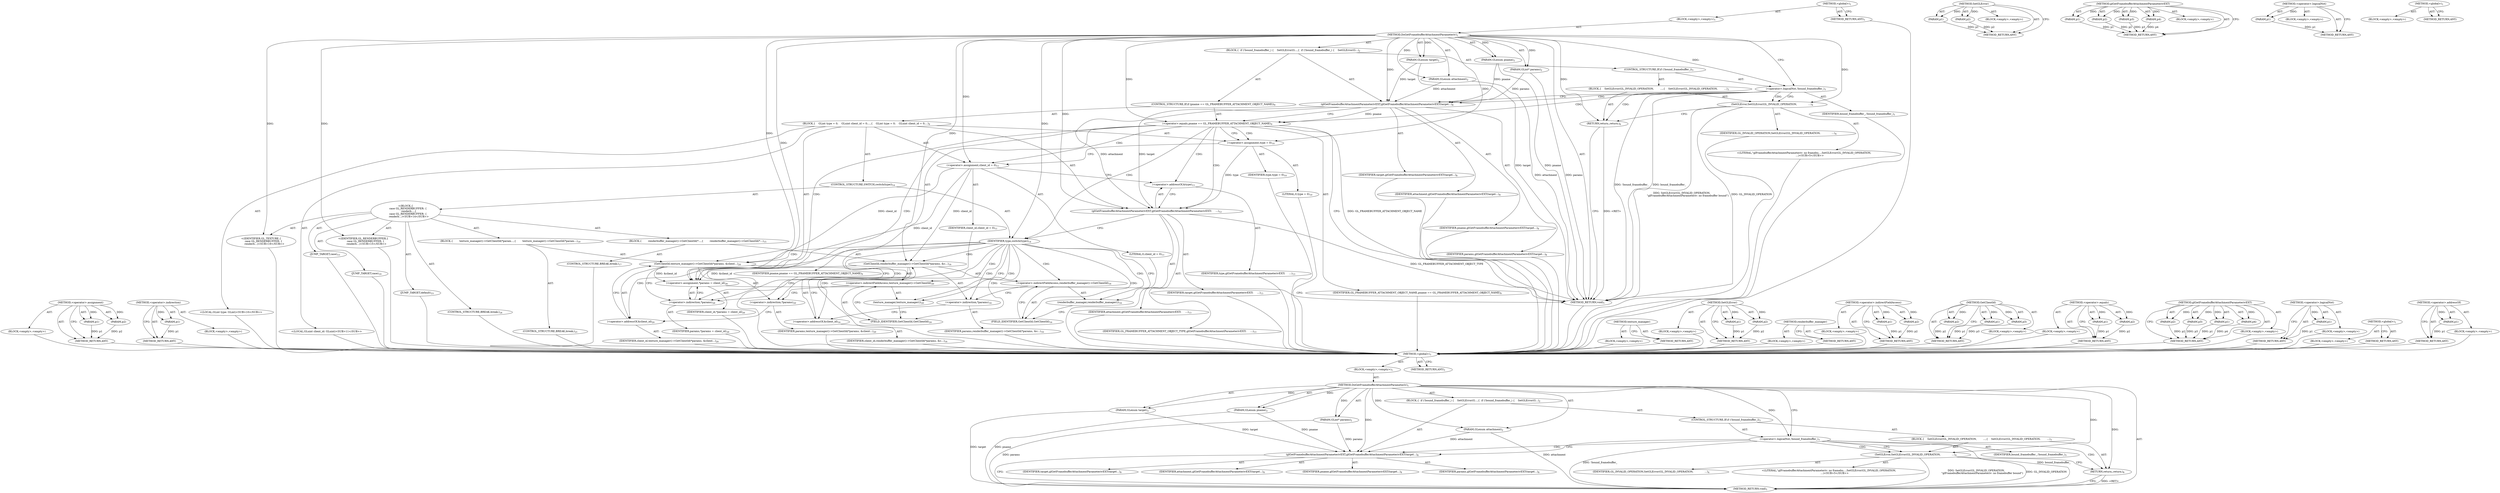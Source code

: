 digraph "&lt;operator&gt;.addressOf" {
vulnerable_6 [label=<(METHOD,&lt;global&gt;)<SUB>1</SUB>>];
vulnerable_7 [label=<(BLOCK,&lt;empty&gt;,&lt;empty&gt;)<SUB>1</SUB>>];
vulnerable_8 [label=<(METHOD,DoGetFramebufferAttachmentParameteriv)<SUB>1</SUB>>];
vulnerable_9 [label=<(PARAM,GLenum target)<SUB>2</SUB>>];
vulnerable_10 [label=<(PARAM,GLenum attachment)<SUB>2</SUB>>];
vulnerable_11 [label=<(PARAM,GLenum pname)<SUB>2</SUB>>];
vulnerable_12 [label=<(PARAM,GLint* params)<SUB>2</SUB>>];
vulnerable_13 [label=<(BLOCK,{
  if (!bound_framebuffer_) {
    SetGLError(G...,{
  if (!bound_framebuffer_) {
    SetGLError(G...)<SUB>2</SUB>>];
vulnerable_14 [label=<(CONTROL_STRUCTURE,IF,if (!bound_framebuffer_))<SUB>3</SUB>>];
vulnerable_15 [label=<(&lt;operator&gt;.logicalNot,!bound_framebuffer_)<SUB>3</SUB>>];
vulnerable_16 [label=<(IDENTIFIER,bound_framebuffer_,!bound_framebuffer_)<SUB>3</SUB>>];
vulnerable_17 [label=<(BLOCK,{
    SetGLError(GL_INVALID_OPERATION,
        ...,{
    SetGLError(GL_INVALID_OPERATION,
        ...)<SUB>3</SUB>>];
vulnerable_18 [label=<(SetGLError,SetGLError(GL_INVALID_OPERATION,
              ...)<SUB>4</SUB>>];
vulnerable_19 [label=<(IDENTIFIER,GL_INVALID_OPERATION,SetGLError(GL_INVALID_OPERATION,
              ...)<SUB>4</SUB>>];
vulnerable_20 [label="<(LITERAL,&quot;glFramebufferAttachmentParameteriv: no framebu...,SetGLError(GL_INVALID_OPERATION,
              ...)<SUB>5</SUB>>"];
vulnerable_21 [label=<(RETURN,return;,return;)<SUB>6</SUB>>];
vulnerable_22 [label=<(glGetFramebufferAttachmentParameterivEXT,glGetFramebufferAttachmentParameterivEXT(target...)<SUB>8</SUB>>];
vulnerable_23 [label=<(IDENTIFIER,target,glGetFramebufferAttachmentParameterivEXT(target...)<SUB>8</SUB>>];
vulnerable_24 [label=<(IDENTIFIER,attachment,glGetFramebufferAttachmentParameterivEXT(target...)<SUB>8</SUB>>];
vulnerable_25 [label=<(IDENTIFIER,pname,glGetFramebufferAttachmentParameterivEXT(target...)<SUB>8</SUB>>];
vulnerable_26 [label=<(IDENTIFIER,params,glGetFramebufferAttachmentParameterivEXT(target...)<SUB>8</SUB>>];
vulnerable_27 [label=<(METHOD_RETURN,void)<SUB>1</SUB>>];
vulnerable_29 [label=<(METHOD_RETURN,ANY)<SUB>1</SUB>>];
vulnerable_52 [label=<(METHOD,SetGLError)>];
vulnerable_53 [label=<(PARAM,p1)>];
vulnerable_54 [label=<(PARAM,p2)>];
vulnerable_55 [label=<(BLOCK,&lt;empty&gt;,&lt;empty&gt;)>];
vulnerable_56 [label=<(METHOD_RETURN,ANY)>];
vulnerable_57 [label=<(METHOD,glGetFramebufferAttachmentParameterivEXT)>];
vulnerable_58 [label=<(PARAM,p1)>];
vulnerable_59 [label=<(PARAM,p2)>];
vulnerable_60 [label=<(PARAM,p3)>];
vulnerable_61 [label=<(PARAM,p4)>];
vulnerable_62 [label=<(BLOCK,&lt;empty&gt;,&lt;empty&gt;)>];
vulnerable_63 [label=<(METHOD_RETURN,ANY)>];
vulnerable_48 [label=<(METHOD,&lt;operator&gt;.logicalNot)>];
vulnerable_49 [label=<(PARAM,p1)>];
vulnerable_50 [label=<(BLOCK,&lt;empty&gt;,&lt;empty&gt;)>];
vulnerable_51 [label=<(METHOD_RETURN,ANY)>];
vulnerable_42 [label=<(METHOD,&lt;global&gt;)<SUB>1</SUB>>];
vulnerable_43 [label=<(BLOCK,&lt;empty&gt;,&lt;empty&gt;)>];
vulnerable_44 [label=<(METHOD_RETURN,ANY)>];
fixed_127 [label=<(METHOD,&lt;operator&gt;.assignment)>];
fixed_128 [label=<(PARAM,p1)>];
fixed_129 [label=<(PARAM,p2)>];
fixed_130 [label=<(BLOCK,&lt;empty&gt;,&lt;empty&gt;)>];
fixed_131 [label=<(METHOD_RETURN,ANY)>];
fixed_150 [label=<(METHOD,&lt;operator&gt;.indirection)>];
fixed_151 [label=<(PARAM,p1)>];
fixed_152 [label=<(BLOCK,&lt;empty&gt;,&lt;empty&gt;)>];
fixed_153 [label=<(METHOD_RETURN,ANY)>];
fixed_6 [label=<(METHOD,&lt;global&gt;)<SUB>1</SUB>>];
fixed_7 [label=<(BLOCK,&lt;empty&gt;,&lt;empty&gt;)<SUB>1</SUB>>];
fixed_8 [label=<(METHOD,DoGetFramebufferAttachmentParameteriv)<SUB>1</SUB>>];
fixed_9 [label=<(PARAM,GLenum target)<SUB>2</SUB>>];
fixed_10 [label=<(PARAM,GLenum attachment)<SUB>2</SUB>>];
fixed_11 [label=<(PARAM,GLenum pname)<SUB>2</SUB>>];
fixed_12 [label=<(PARAM,GLint* params)<SUB>2</SUB>>];
fixed_13 [label=<(BLOCK,{
  if (!bound_framebuffer_) {
    SetGLError(G...,{
  if (!bound_framebuffer_) {
    SetGLError(G...)<SUB>2</SUB>>];
fixed_14 [label=<(CONTROL_STRUCTURE,IF,if (!bound_framebuffer_))<SUB>3</SUB>>];
fixed_15 [label=<(&lt;operator&gt;.logicalNot,!bound_framebuffer_)<SUB>3</SUB>>];
fixed_16 [label=<(IDENTIFIER,bound_framebuffer_,!bound_framebuffer_)<SUB>3</SUB>>];
fixed_17 [label=<(BLOCK,{
    SetGLError(GL_INVALID_OPERATION,
        ...,{
    SetGLError(GL_INVALID_OPERATION,
        ...)<SUB>3</SUB>>];
fixed_18 [label=<(SetGLError,SetGLError(GL_INVALID_OPERATION,
              ...)<SUB>4</SUB>>];
fixed_19 [label=<(IDENTIFIER,GL_INVALID_OPERATION,SetGLError(GL_INVALID_OPERATION,
              ...)<SUB>4</SUB>>];
fixed_20 [label="<(LITERAL,&quot;glFramebufferAttachmentParameteriv: no framebu...,SetGLError(GL_INVALID_OPERATION,
              ...)<SUB>5</SUB>>"];
fixed_21 [label=<(RETURN,return;,return;)<SUB>6</SUB>>];
fixed_22 [label=<(glGetFramebufferAttachmentParameterivEXT,glGetFramebufferAttachmentParameterivEXT(target...)<SUB>8</SUB>>];
fixed_23 [label=<(IDENTIFIER,target,glGetFramebufferAttachmentParameterivEXT(target...)<SUB>8</SUB>>];
fixed_24 [label=<(IDENTIFIER,attachment,glGetFramebufferAttachmentParameterivEXT(target...)<SUB>8</SUB>>];
fixed_25 [label=<(IDENTIFIER,pname,glGetFramebufferAttachmentParameterivEXT(target...)<SUB>8</SUB>>];
fixed_26 [label=<(IDENTIFIER,params,glGetFramebufferAttachmentParameterivEXT(target...)<SUB>8</SUB>>];
fixed_27 [label=<(CONTROL_STRUCTURE,IF,if (pname == GL_FRAMEBUFFER_ATTACHMENT_OBJECT_NAME))<SUB>9</SUB>>];
fixed_28 [label=<(&lt;operator&gt;.equals,pname == GL_FRAMEBUFFER_ATTACHMENT_OBJECT_NAME)<SUB>9</SUB>>];
fixed_29 [label=<(IDENTIFIER,pname,pname == GL_FRAMEBUFFER_ATTACHMENT_OBJECT_NAME)<SUB>9</SUB>>];
fixed_30 [label=<(IDENTIFIER,GL_FRAMEBUFFER_ATTACHMENT_OBJECT_NAME,pname == GL_FRAMEBUFFER_ATTACHMENT_OBJECT_NAME)<SUB>9</SUB>>];
fixed_31 [label=<(BLOCK,{
    GLint type = 0;
    GLuint client_id = 0;...,{
    GLint type = 0;
    GLuint client_id = 0;...)<SUB>9</SUB>>];
fixed_32 [label="<(LOCAL,GLint type: GLint)<SUB>10</SUB>>"];
fixed_33 [label=<(&lt;operator&gt;.assignment,type = 0)<SUB>10</SUB>>];
fixed_34 [label=<(IDENTIFIER,type,type = 0)<SUB>10</SUB>>];
fixed_35 [label=<(LITERAL,0,type = 0)<SUB>10</SUB>>];
fixed_36 [label="<(LOCAL,GLuint client_id: GLuint)<SUB>11</SUB>>"];
fixed_37 [label=<(&lt;operator&gt;.assignment,client_id = 0)<SUB>11</SUB>>];
fixed_38 [label=<(IDENTIFIER,client_id,client_id = 0)<SUB>11</SUB>>];
fixed_39 [label=<(LITERAL,0,client_id = 0)<SUB>11</SUB>>];
fixed_40 [label=<(glGetFramebufferAttachmentParameterivEXT,glGetFramebufferAttachmentParameterivEXT(
     ...)<SUB>12</SUB>>];
fixed_41 [label=<(IDENTIFIER,target,glGetFramebufferAttachmentParameterivEXT(
     ...)<SUB>13</SUB>>];
fixed_42 [label=<(IDENTIFIER,attachment,glGetFramebufferAttachmentParameterivEXT(
     ...)<SUB>13</SUB>>];
fixed_43 [label=<(IDENTIFIER,GL_FRAMEBUFFER_ATTACHMENT_OBJECT_TYPE,glGetFramebufferAttachmentParameterivEXT(
     ...)<SUB>13</SUB>>];
fixed_44 [label=<(&lt;operator&gt;.addressOf,&amp;type)<SUB>13</SUB>>];
fixed_45 [label=<(IDENTIFIER,type,glGetFramebufferAttachmentParameterivEXT(
     ...)<SUB>13</SUB>>];
fixed_46 [label=<(CONTROL_STRUCTURE,SWITCH,switch(type))<SUB>14</SUB>>];
fixed_47 [label=<(IDENTIFIER,type,switch(type))<SUB>14</SUB>>];
fixed_48 [label="<(BLOCK,{
      case GL_RENDERBUFFER: {
        renderb...,{
      case GL_RENDERBUFFER: {
        renderb...)<SUB>14</SUB>>"];
fixed_49 [label=<(JUMP_TARGET,case)<SUB>15</SUB>>];
fixed_50 [label="<(IDENTIFIER,GL_RENDERBUFFER,{
      case GL_RENDERBUFFER: {
        renderb...)<SUB>15</SUB>>"];
fixed_51 [label=<(BLOCK,{
        renderbuffer_manager()-&gt;GetClientId(*...,{
        renderbuffer_manager()-&gt;GetClientId(*...)<SUB>15</SUB>>];
fixed_52 [label=<(GetClientId,renderbuffer_manager()-&gt;GetClientId(*params, &amp;c...)<SUB>16</SUB>>];
fixed_53 [label=<(&lt;operator&gt;.indirectFieldAccess,renderbuffer_manager()-&gt;GetClientId)<SUB>16</SUB>>];
fixed_54 [label=<(renderbuffer_manager,renderbuffer_manager())<SUB>16</SUB>>];
fixed_55 [label=<(FIELD_IDENTIFIER,GetClientId,GetClientId)<SUB>16</SUB>>];
fixed_56 [label=<(&lt;operator&gt;.indirection,*params)<SUB>16</SUB>>];
fixed_57 [label=<(IDENTIFIER,params,renderbuffer_manager()-&gt;GetClientId(*params, &amp;c...)<SUB>16</SUB>>];
fixed_58 [label=<(&lt;operator&gt;.addressOf,&amp;client_id)<SUB>16</SUB>>];
fixed_59 [label=<(IDENTIFIER,client_id,renderbuffer_manager()-&gt;GetClientId(*params, &amp;c...)<SUB>16</SUB>>];
fixed_60 [label=<(CONTROL_STRUCTURE,BREAK,break;)<SUB>17</SUB>>];
fixed_61 [label=<(JUMP_TARGET,case)<SUB>19</SUB>>];
fixed_62 [label="<(IDENTIFIER,GL_TEXTURE,{
      case GL_RENDERBUFFER: {
        renderb...)<SUB>19</SUB>>"];
fixed_63 [label=<(BLOCK,{
        texture_manager()-&gt;GetClientId(*param...,{
        texture_manager()-&gt;GetClientId(*param...)<SUB>19</SUB>>];
fixed_64 [label=<(GetClientId,texture_manager()-&gt;GetClientId(*params, &amp;client...)<SUB>20</SUB>>];
fixed_65 [label=<(&lt;operator&gt;.indirectFieldAccess,texture_manager()-&gt;GetClientId)<SUB>20</SUB>>];
fixed_66 [label=<(texture_manager,texture_manager())<SUB>20</SUB>>];
fixed_67 [label=<(FIELD_IDENTIFIER,GetClientId,GetClientId)<SUB>20</SUB>>];
fixed_68 [label=<(&lt;operator&gt;.indirection,*params)<SUB>20</SUB>>];
fixed_69 [label=<(IDENTIFIER,params,texture_manager()-&gt;GetClientId(*params, &amp;client...)<SUB>20</SUB>>];
fixed_70 [label=<(&lt;operator&gt;.addressOf,&amp;client_id)<SUB>20</SUB>>];
fixed_71 [label=<(IDENTIFIER,client_id,texture_manager()-&gt;GetClientId(*params, &amp;client...)<SUB>20</SUB>>];
fixed_72 [label=<(CONTROL_STRUCTURE,BREAK,break;)<SUB>21</SUB>>];
fixed_73 [label=<(JUMP_TARGET,default)<SUB>23</SUB>>];
fixed_74 [label=<(CONTROL_STRUCTURE,BREAK,break;)<SUB>24</SUB>>];
fixed_75 [label=<(&lt;operator&gt;.assignment,*params = client_id)<SUB>26</SUB>>];
fixed_76 [label=<(&lt;operator&gt;.indirection,*params)<SUB>26</SUB>>];
fixed_77 [label=<(IDENTIFIER,params,*params = client_id)<SUB>26</SUB>>];
fixed_78 [label=<(IDENTIFIER,client_id,*params = client_id)<SUB>26</SUB>>];
fixed_79 [label=<(METHOD_RETURN,void)<SUB>1</SUB>>];
fixed_81 [label=<(METHOD_RETURN,ANY)<SUB>1</SUB>>];
fixed_154 [label=<(METHOD,texture_manager)>];
fixed_155 [label=<(BLOCK,&lt;empty&gt;,&lt;empty&gt;)>];
fixed_156 [label=<(METHOD_RETURN,ANY)>];
fixed_110 [label=<(METHOD,SetGLError)>];
fixed_111 [label=<(PARAM,p1)>];
fixed_112 [label=<(PARAM,p2)>];
fixed_113 [label=<(BLOCK,&lt;empty&gt;,&lt;empty&gt;)>];
fixed_114 [label=<(METHOD_RETURN,ANY)>];
fixed_147 [label=<(METHOD,renderbuffer_manager)>];
fixed_148 [label=<(BLOCK,&lt;empty&gt;,&lt;empty&gt;)>];
fixed_149 [label=<(METHOD_RETURN,ANY)>];
fixed_142 [label=<(METHOD,&lt;operator&gt;.indirectFieldAccess)>];
fixed_143 [label=<(PARAM,p1)>];
fixed_144 [label=<(PARAM,p2)>];
fixed_145 [label=<(BLOCK,&lt;empty&gt;,&lt;empty&gt;)>];
fixed_146 [label=<(METHOD_RETURN,ANY)>];
fixed_136 [label=<(METHOD,GetClientId)>];
fixed_137 [label=<(PARAM,p1)>];
fixed_138 [label=<(PARAM,p2)>];
fixed_139 [label=<(PARAM,p3)>];
fixed_140 [label=<(BLOCK,&lt;empty&gt;,&lt;empty&gt;)>];
fixed_141 [label=<(METHOD_RETURN,ANY)>];
fixed_122 [label=<(METHOD,&lt;operator&gt;.equals)>];
fixed_123 [label=<(PARAM,p1)>];
fixed_124 [label=<(PARAM,p2)>];
fixed_125 [label=<(BLOCK,&lt;empty&gt;,&lt;empty&gt;)>];
fixed_126 [label=<(METHOD_RETURN,ANY)>];
fixed_115 [label=<(METHOD,glGetFramebufferAttachmentParameterivEXT)>];
fixed_116 [label=<(PARAM,p1)>];
fixed_117 [label=<(PARAM,p2)>];
fixed_118 [label=<(PARAM,p3)>];
fixed_119 [label=<(PARAM,p4)>];
fixed_120 [label=<(BLOCK,&lt;empty&gt;,&lt;empty&gt;)>];
fixed_121 [label=<(METHOD_RETURN,ANY)>];
fixed_106 [label=<(METHOD,&lt;operator&gt;.logicalNot)>];
fixed_107 [label=<(PARAM,p1)>];
fixed_108 [label=<(BLOCK,&lt;empty&gt;,&lt;empty&gt;)>];
fixed_109 [label=<(METHOD_RETURN,ANY)>];
fixed_100 [label=<(METHOD,&lt;global&gt;)<SUB>1</SUB>>];
fixed_101 [label=<(BLOCK,&lt;empty&gt;,&lt;empty&gt;)>];
fixed_102 [label=<(METHOD_RETURN,ANY)>];
fixed_132 [label=<(METHOD,&lt;operator&gt;.addressOf)>];
fixed_133 [label=<(PARAM,p1)>];
fixed_134 [label=<(BLOCK,&lt;empty&gt;,&lt;empty&gt;)>];
fixed_135 [label=<(METHOD_RETURN,ANY)>];
vulnerable_6 -> vulnerable_7  [key=0, label="AST: "];
vulnerable_6 -> vulnerable_29  [key=0, label="AST: "];
vulnerable_6 -> vulnerable_29  [key=1, label="CFG: "];
vulnerable_7 -> vulnerable_8  [key=0, label="AST: "];
vulnerable_8 -> vulnerable_9  [key=0, label="AST: "];
vulnerable_8 -> vulnerable_9  [key=1, label="DDG: "];
vulnerable_8 -> vulnerable_10  [key=0, label="AST: "];
vulnerable_8 -> vulnerable_10  [key=1, label="DDG: "];
vulnerable_8 -> vulnerable_11  [key=0, label="AST: "];
vulnerable_8 -> vulnerable_11  [key=1, label="DDG: "];
vulnerable_8 -> vulnerable_12  [key=0, label="AST: "];
vulnerable_8 -> vulnerable_12  [key=1, label="DDG: "];
vulnerable_8 -> vulnerable_13  [key=0, label="AST: "];
vulnerable_8 -> vulnerable_27  [key=0, label="AST: "];
vulnerable_8 -> vulnerable_15  [key=0, label="CFG: "];
vulnerable_8 -> vulnerable_15  [key=1, label="DDG: "];
vulnerable_8 -> vulnerable_22  [key=0, label="DDG: "];
vulnerable_8 -> vulnerable_21  [key=0, label="DDG: "];
vulnerable_8 -> vulnerable_18  [key=0, label="DDG: "];
vulnerable_9 -> vulnerable_27  [key=0, label="DDG: target"];
vulnerable_9 -> vulnerable_22  [key=0, label="DDG: target"];
vulnerable_10 -> vulnerable_27  [key=0, label="DDG: attachment"];
vulnerable_10 -> vulnerable_22  [key=0, label="DDG: attachment"];
vulnerable_11 -> vulnerable_27  [key=0, label="DDG: pname"];
vulnerable_11 -> vulnerable_22  [key=0, label="DDG: pname"];
vulnerable_12 -> vulnerable_27  [key=0, label="DDG: params"];
vulnerable_12 -> vulnerable_22  [key=0, label="DDG: params"];
vulnerable_13 -> vulnerable_14  [key=0, label="AST: "];
vulnerable_13 -> vulnerable_22  [key=0, label="AST: "];
vulnerable_14 -> vulnerable_15  [key=0, label="AST: "];
vulnerable_14 -> vulnerable_17  [key=0, label="AST: "];
vulnerable_15 -> vulnerable_16  [key=0, label="AST: "];
vulnerable_15 -> vulnerable_18  [key=0, label="CFG: "];
vulnerable_15 -> vulnerable_18  [key=1, label="CDG: "];
vulnerable_15 -> vulnerable_22  [key=0, label="CFG: "];
vulnerable_15 -> vulnerable_22  [key=1, label="CDG: "];
vulnerable_15 -> vulnerable_27  [key=0, label="DDG: !bound_framebuffer_"];
vulnerable_15 -> vulnerable_27  [key=1, label="DDG: bound_framebuffer_"];
vulnerable_15 -> vulnerable_21  [key=0, label="CDG: "];
vulnerable_17 -> vulnerable_18  [key=0, label="AST: "];
vulnerable_17 -> vulnerable_21  [key=0, label="AST: "];
vulnerable_18 -> vulnerable_19  [key=0, label="AST: "];
vulnerable_18 -> vulnerable_20  [key=0, label="AST: "];
vulnerable_18 -> vulnerable_21  [key=0, label="CFG: "];
vulnerable_18 -> vulnerable_27  [key=0, label="DDG: SetGLError(GL_INVALID_OPERATION,
               &quot;glFramebufferAttachmentParameteriv: no framebuffer bound&quot;)"];
vulnerable_18 -> vulnerable_27  [key=1, label="DDG: GL_INVALID_OPERATION"];
vulnerable_21 -> vulnerable_27  [key=0, label="CFG: "];
vulnerable_21 -> vulnerable_27  [key=1, label="DDG: &lt;RET&gt;"];
vulnerable_22 -> vulnerable_23  [key=0, label="AST: "];
vulnerable_22 -> vulnerable_24  [key=0, label="AST: "];
vulnerable_22 -> vulnerable_25  [key=0, label="AST: "];
vulnerable_22 -> vulnerable_26  [key=0, label="AST: "];
vulnerable_22 -> vulnerable_27  [key=0, label="CFG: "];
vulnerable_52 -> vulnerable_53  [key=0, label="AST: "];
vulnerable_52 -> vulnerable_53  [key=1, label="DDG: "];
vulnerable_52 -> vulnerable_55  [key=0, label="AST: "];
vulnerable_52 -> vulnerable_54  [key=0, label="AST: "];
vulnerable_52 -> vulnerable_54  [key=1, label="DDG: "];
vulnerable_52 -> vulnerable_56  [key=0, label="AST: "];
vulnerable_52 -> vulnerable_56  [key=1, label="CFG: "];
vulnerable_53 -> vulnerable_56  [key=0, label="DDG: p1"];
vulnerable_54 -> vulnerable_56  [key=0, label="DDG: p2"];
vulnerable_57 -> vulnerable_58  [key=0, label="AST: "];
vulnerable_57 -> vulnerable_58  [key=1, label="DDG: "];
vulnerable_57 -> vulnerable_62  [key=0, label="AST: "];
vulnerable_57 -> vulnerable_59  [key=0, label="AST: "];
vulnerable_57 -> vulnerable_59  [key=1, label="DDG: "];
vulnerable_57 -> vulnerable_63  [key=0, label="AST: "];
vulnerable_57 -> vulnerable_63  [key=1, label="CFG: "];
vulnerable_57 -> vulnerable_60  [key=0, label="AST: "];
vulnerable_57 -> vulnerable_60  [key=1, label="DDG: "];
vulnerable_57 -> vulnerable_61  [key=0, label="AST: "];
vulnerable_57 -> vulnerable_61  [key=1, label="DDG: "];
vulnerable_58 -> vulnerable_63  [key=0, label="DDG: p1"];
vulnerable_59 -> vulnerable_63  [key=0, label="DDG: p2"];
vulnerable_60 -> vulnerable_63  [key=0, label="DDG: p3"];
vulnerable_61 -> vulnerable_63  [key=0, label="DDG: p4"];
vulnerable_48 -> vulnerable_49  [key=0, label="AST: "];
vulnerable_48 -> vulnerable_49  [key=1, label="DDG: "];
vulnerable_48 -> vulnerable_50  [key=0, label="AST: "];
vulnerable_48 -> vulnerable_51  [key=0, label="AST: "];
vulnerable_48 -> vulnerable_51  [key=1, label="CFG: "];
vulnerable_49 -> vulnerable_51  [key=0, label="DDG: p1"];
vulnerable_42 -> vulnerable_43  [key=0, label="AST: "];
vulnerable_42 -> vulnerable_44  [key=0, label="AST: "];
vulnerable_42 -> vulnerable_44  [key=1, label="CFG: "];
fixed_127 -> fixed_128  [key=0, label="AST: "];
fixed_127 -> fixed_128  [key=1, label="DDG: "];
fixed_127 -> fixed_130  [key=0, label="AST: "];
fixed_127 -> fixed_129  [key=0, label="AST: "];
fixed_127 -> fixed_129  [key=1, label="DDG: "];
fixed_127 -> fixed_131  [key=0, label="AST: "];
fixed_127 -> fixed_131  [key=1, label="CFG: "];
fixed_128 -> fixed_131  [key=0, label="DDG: p1"];
fixed_129 -> fixed_131  [key=0, label="DDG: p2"];
fixed_130 -> vulnerable_6  [key=0];
fixed_131 -> vulnerable_6  [key=0];
fixed_150 -> fixed_151  [key=0, label="AST: "];
fixed_150 -> fixed_151  [key=1, label="DDG: "];
fixed_150 -> fixed_152  [key=0, label="AST: "];
fixed_150 -> fixed_153  [key=0, label="AST: "];
fixed_150 -> fixed_153  [key=1, label="CFG: "];
fixed_151 -> fixed_153  [key=0, label="DDG: p1"];
fixed_152 -> vulnerable_6  [key=0];
fixed_153 -> vulnerable_6  [key=0];
fixed_6 -> fixed_7  [key=0, label="AST: "];
fixed_6 -> fixed_81  [key=0, label="AST: "];
fixed_6 -> fixed_81  [key=1, label="CFG: "];
fixed_7 -> fixed_8  [key=0, label="AST: "];
fixed_8 -> fixed_9  [key=0, label="AST: "];
fixed_8 -> fixed_9  [key=1, label="DDG: "];
fixed_8 -> fixed_10  [key=0, label="AST: "];
fixed_8 -> fixed_10  [key=1, label="DDG: "];
fixed_8 -> fixed_11  [key=0, label="AST: "];
fixed_8 -> fixed_11  [key=1, label="DDG: "];
fixed_8 -> fixed_12  [key=0, label="AST: "];
fixed_8 -> fixed_12  [key=1, label="DDG: "];
fixed_8 -> fixed_13  [key=0, label="AST: "];
fixed_8 -> fixed_79  [key=0, label="AST: "];
fixed_8 -> fixed_15  [key=0, label="CFG: "];
fixed_8 -> fixed_15  [key=1, label="DDG: "];
fixed_8 -> fixed_22  [key=0, label="DDG: "];
fixed_8 -> fixed_21  [key=0, label="DDG: "];
fixed_8 -> fixed_28  [key=0, label="DDG: "];
fixed_8 -> fixed_33  [key=0, label="DDG: "];
fixed_8 -> fixed_37  [key=0, label="DDG: "];
fixed_8 -> fixed_75  [key=0, label="DDG: "];
fixed_8 -> fixed_18  [key=0, label="DDG: "];
fixed_8 -> fixed_40  [key=0, label="DDG: "];
fixed_8 -> fixed_47  [key=0, label="DDG: "];
fixed_8 -> fixed_50  [key=0, label="DDG: "];
fixed_8 -> fixed_62  [key=0, label="DDG: "];
fixed_8 -> fixed_52  [key=0, label="DDG: "];
fixed_8 -> fixed_64  [key=0, label="DDG: "];
fixed_9 -> fixed_79  [key=0, label="DDG: target"];
fixed_9 -> fixed_22  [key=0, label="DDG: target"];
fixed_10 -> fixed_79  [key=0, label="DDG: attachment"];
fixed_10 -> fixed_22  [key=0, label="DDG: attachment"];
fixed_11 -> fixed_79  [key=0, label="DDG: pname"];
fixed_11 -> fixed_22  [key=0, label="DDG: pname"];
fixed_12 -> fixed_79  [key=0, label="DDG: params"];
fixed_12 -> fixed_22  [key=0, label="DDG: params"];
fixed_13 -> fixed_14  [key=0, label="AST: "];
fixed_13 -> fixed_22  [key=0, label="AST: "];
fixed_13 -> fixed_27  [key=0, label="AST: "];
fixed_14 -> fixed_15  [key=0, label="AST: "];
fixed_14 -> fixed_17  [key=0, label="AST: "];
fixed_15 -> fixed_16  [key=0, label="AST: "];
fixed_15 -> fixed_18  [key=0, label="CFG: "];
fixed_15 -> fixed_18  [key=1, label="CDG: "];
fixed_15 -> fixed_22  [key=0, label="CFG: "];
fixed_15 -> fixed_22  [key=1, label="CDG: "];
fixed_15 -> fixed_79  [key=0, label="DDG: !bound_framebuffer_"];
fixed_15 -> fixed_79  [key=1, label="DDG: bound_framebuffer_"];
fixed_15 -> fixed_21  [key=0, label="CDG: "];
fixed_15 -> fixed_28  [key=0, label="CDG: "];
fixed_16 -> vulnerable_6  [key=0];
fixed_17 -> fixed_18  [key=0, label="AST: "];
fixed_17 -> fixed_21  [key=0, label="AST: "];
fixed_18 -> fixed_19  [key=0, label="AST: "];
fixed_18 -> fixed_20  [key=0, label="AST: "];
fixed_18 -> fixed_21  [key=0, label="CFG: "];
fixed_18 -> fixed_79  [key=0, label="DDG: SetGLError(GL_INVALID_OPERATION,
               &quot;glFramebufferAttachmentParameteriv: no framebuffer bound&quot;)"];
fixed_18 -> fixed_79  [key=1, label="DDG: GL_INVALID_OPERATION"];
fixed_19 -> vulnerable_6  [key=0];
fixed_20 -> vulnerable_6  [key=0];
fixed_21 -> fixed_79  [key=0, label="CFG: "];
fixed_21 -> fixed_79  [key=1, label="DDG: &lt;RET&gt;"];
fixed_22 -> fixed_23  [key=0, label="AST: "];
fixed_22 -> fixed_24  [key=0, label="AST: "];
fixed_22 -> fixed_25  [key=0, label="AST: "];
fixed_22 -> fixed_26  [key=0, label="AST: "];
fixed_22 -> fixed_28  [key=0, label="CFG: "];
fixed_22 -> fixed_28  [key=1, label="DDG: pname"];
fixed_22 -> fixed_40  [key=0, label="DDG: target"];
fixed_22 -> fixed_40  [key=1, label="DDG: attachment"];
fixed_23 -> vulnerable_6  [key=0];
fixed_24 -> vulnerable_6  [key=0];
fixed_25 -> vulnerable_6  [key=0];
fixed_26 -> vulnerable_6  [key=0];
fixed_27 -> fixed_28  [key=0, label="AST: "];
fixed_27 -> fixed_31  [key=0, label="AST: "];
fixed_28 -> fixed_29  [key=0, label="AST: "];
fixed_28 -> fixed_30  [key=0, label="AST: "];
fixed_28 -> fixed_79  [key=0, label="CFG: "];
fixed_28 -> fixed_79  [key=1, label="DDG: GL_FRAMEBUFFER_ATTACHMENT_OBJECT_NAME"];
fixed_28 -> fixed_33  [key=0, label="CFG: "];
fixed_28 -> fixed_33  [key=1, label="CDG: "];
fixed_28 -> fixed_47  [key=0, label="CDG: "];
fixed_28 -> fixed_75  [key=0, label="CDG: "];
fixed_28 -> fixed_37  [key=0, label="CDG: "];
fixed_28 -> fixed_40  [key=0, label="CDG: "];
fixed_28 -> fixed_76  [key=0, label="CDG: "];
fixed_28 -> fixed_44  [key=0, label="CDG: "];
fixed_29 -> vulnerable_6  [key=0];
fixed_30 -> vulnerable_6  [key=0];
fixed_31 -> fixed_32  [key=0, label="AST: "];
fixed_31 -> fixed_33  [key=0, label="AST: "];
fixed_31 -> fixed_36  [key=0, label="AST: "];
fixed_31 -> fixed_37  [key=0, label="AST: "];
fixed_31 -> fixed_40  [key=0, label="AST: "];
fixed_31 -> fixed_46  [key=0, label="AST: "];
fixed_31 -> fixed_75  [key=0, label="AST: "];
fixed_32 -> vulnerable_6  [key=0];
fixed_33 -> fixed_34  [key=0, label="AST: "];
fixed_33 -> fixed_35  [key=0, label="AST: "];
fixed_33 -> fixed_37  [key=0, label="CFG: "];
fixed_33 -> fixed_40  [key=0, label="DDG: type"];
fixed_34 -> vulnerable_6  [key=0];
fixed_35 -> vulnerable_6  [key=0];
fixed_36 -> vulnerable_6  [key=0];
fixed_37 -> fixed_38  [key=0, label="AST: "];
fixed_37 -> fixed_39  [key=0, label="AST: "];
fixed_37 -> fixed_44  [key=0, label="CFG: "];
fixed_37 -> fixed_75  [key=0, label="DDG: client_id"];
fixed_37 -> fixed_52  [key=0, label="DDG: client_id"];
fixed_37 -> fixed_64  [key=0, label="DDG: client_id"];
fixed_38 -> vulnerable_6  [key=0];
fixed_39 -> vulnerable_6  [key=0];
fixed_40 -> fixed_41  [key=0, label="AST: "];
fixed_40 -> fixed_42  [key=0, label="AST: "];
fixed_40 -> fixed_43  [key=0, label="AST: "];
fixed_40 -> fixed_44  [key=0, label="AST: "];
fixed_40 -> fixed_47  [key=0, label="CFG: "];
fixed_40 -> fixed_79  [key=0, label="DDG: GL_FRAMEBUFFER_ATTACHMENT_OBJECT_TYPE"];
fixed_41 -> vulnerable_6  [key=0];
fixed_42 -> vulnerable_6  [key=0];
fixed_43 -> vulnerable_6  [key=0];
fixed_44 -> fixed_45  [key=0, label="AST: "];
fixed_44 -> fixed_40  [key=0, label="CFG: "];
fixed_45 -> vulnerable_6  [key=0];
fixed_46 -> fixed_47  [key=0, label="AST: "];
fixed_46 -> fixed_48  [key=0, label="AST: "];
fixed_47 -> fixed_54  [key=0, label="CFG: "];
fixed_47 -> fixed_54  [key=1, label="CDG: "];
fixed_47 -> fixed_66  [key=0, label="CFG: "];
fixed_47 -> fixed_66  [key=1, label="CDG: "];
fixed_47 -> fixed_76  [key=0, label="CFG: "];
fixed_47 -> fixed_68  [key=0, label="CDG: "];
fixed_47 -> fixed_64  [key=0, label="CDG: "];
fixed_47 -> fixed_52  [key=0, label="CDG: "];
fixed_47 -> fixed_56  [key=0, label="CDG: "];
fixed_47 -> fixed_67  [key=0, label="CDG: "];
fixed_47 -> fixed_65  [key=0, label="CDG: "];
fixed_47 -> fixed_58  [key=0, label="CDG: "];
fixed_47 -> fixed_53  [key=0, label="CDG: "];
fixed_47 -> fixed_70  [key=0, label="CDG: "];
fixed_47 -> fixed_55  [key=0, label="CDG: "];
fixed_48 -> fixed_49  [key=0, label="AST: "];
fixed_48 -> fixed_50  [key=0, label="AST: "];
fixed_48 -> fixed_51  [key=0, label="AST: "];
fixed_48 -> fixed_61  [key=0, label="AST: "];
fixed_48 -> fixed_62  [key=0, label="AST: "];
fixed_48 -> fixed_63  [key=0, label="AST: "];
fixed_48 -> fixed_73  [key=0, label="AST: "];
fixed_48 -> fixed_74  [key=0, label="AST: "];
fixed_49 -> vulnerable_6  [key=0];
fixed_50 -> vulnerable_6  [key=0];
fixed_51 -> fixed_52  [key=0, label="AST: "];
fixed_51 -> fixed_60  [key=0, label="AST: "];
fixed_52 -> fixed_53  [key=0, label="AST: "];
fixed_52 -> fixed_56  [key=0, label="AST: "];
fixed_52 -> fixed_58  [key=0, label="AST: "];
fixed_52 -> fixed_76  [key=0, label="CFG: "];
fixed_52 -> fixed_75  [key=0, label="DDG: &amp;client_id"];
fixed_53 -> fixed_54  [key=0, label="AST: "];
fixed_53 -> fixed_55  [key=0, label="AST: "];
fixed_53 -> fixed_56  [key=0, label="CFG: "];
fixed_54 -> fixed_55  [key=0, label="CFG: "];
fixed_55 -> fixed_53  [key=0, label="CFG: "];
fixed_56 -> fixed_57  [key=0, label="AST: "];
fixed_56 -> fixed_58  [key=0, label="CFG: "];
fixed_57 -> vulnerable_6  [key=0];
fixed_58 -> fixed_59  [key=0, label="AST: "];
fixed_58 -> fixed_52  [key=0, label="CFG: "];
fixed_59 -> vulnerable_6  [key=0];
fixed_60 -> vulnerable_6  [key=0];
fixed_61 -> vulnerable_6  [key=0];
fixed_62 -> vulnerable_6  [key=0];
fixed_63 -> fixed_64  [key=0, label="AST: "];
fixed_63 -> fixed_72  [key=0, label="AST: "];
fixed_64 -> fixed_65  [key=0, label="AST: "];
fixed_64 -> fixed_68  [key=0, label="AST: "];
fixed_64 -> fixed_70  [key=0, label="AST: "];
fixed_64 -> fixed_76  [key=0, label="CFG: "];
fixed_64 -> fixed_75  [key=0, label="DDG: &amp;client_id"];
fixed_65 -> fixed_66  [key=0, label="AST: "];
fixed_65 -> fixed_67  [key=0, label="AST: "];
fixed_65 -> fixed_68  [key=0, label="CFG: "];
fixed_66 -> fixed_67  [key=0, label="CFG: "];
fixed_67 -> fixed_65  [key=0, label="CFG: "];
fixed_68 -> fixed_69  [key=0, label="AST: "];
fixed_68 -> fixed_70  [key=0, label="CFG: "];
fixed_69 -> vulnerable_6  [key=0];
fixed_70 -> fixed_71  [key=0, label="AST: "];
fixed_70 -> fixed_64  [key=0, label="CFG: "];
fixed_71 -> vulnerable_6  [key=0];
fixed_72 -> vulnerable_6  [key=0];
fixed_73 -> vulnerable_6  [key=0];
fixed_74 -> vulnerable_6  [key=0];
fixed_75 -> fixed_76  [key=0, label="AST: "];
fixed_75 -> fixed_78  [key=0, label="AST: "];
fixed_75 -> fixed_79  [key=0, label="CFG: "];
fixed_76 -> fixed_77  [key=0, label="AST: "];
fixed_76 -> fixed_75  [key=0, label="CFG: "];
fixed_77 -> vulnerable_6  [key=0];
fixed_78 -> vulnerable_6  [key=0];
fixed_79 -> vulnerable_6  [key=0];
fixed_81 -> vulnerable_6  [key=0];
fixed_154 -> fixed_155  [key=0, label="AST: "];
fixed_154 -> fixed_156  [key=0, label="AST: "];
fixed_154 -> fixed_156  [key=1, label="CFG: "];
fixed_155 -> vulnerable_6  [key=0];
fixed_156 -> vulnerable_6  [key=0];
fixed_110 -> fixed_111  [key=0, label="AST: "];
fixed_110 -> fixed_111  [key=1, label="DDG: "];
fixed_110 -> fixed_113  [key=0, label="AST: "];
fixed_110 -> fixed_112  [key=0, label="AST: "];
fixed_110 -> fixed_112  [key=1, label="DDG: "];
fixed_110 -> fixed_114  [key=0, label="AST: "];
fixed_110 -> fixed_114  [key=1, label="CFG: "];
fixed_111 -> fixed_114  [key=0, label="DDG: p1"];
fixed_112 -> fixed_114  [key=0, label="DDG: p2"];
fixed_113 -> vulnerable_6  [key=0];
fixed_114 -> vulnerable_6  [key=0];
fixed_147 -> fixed_148  [key=0, label="AST: "];
fixed_147 -> fixed_149  [key=0, label="AST: "];
fixed_147 -> fixed_149  [key=1, label="CFG: "];
fixed_148 -> vulnerable_6  [key=0];
fixed_149 -> vulnerable_6  [key=0];
fixed_142 -> fixed_143  [key=0, label="AST: "];
fixed_142 -> fixed_143  [key=1, label="DDG: "];
fixed_142 -> fixed_145  [key=0, label="AST: "];
fixed_142 -> fixed_144  [key=0, label="AST: "];
fixed_142 -> fixed_144  [key=1, label="DDG: "];
fixed_142 -> fixed_146  [key=0, label="AST: "];
fixed_142 -> fixed_146  [key=1, label="CFG: "];
fixed_143 -> fixed_146  [key=0, label="DDG: p1"];
fixed_144 -> fixed_146  [key=0, label="DDG: p2"];
fixed_145 -> vulnerable_6  [key=0];
fixed_146 -> vulnerable_6  [key=0];
fixed_136 -> fixed_137  [key=0, label="AST: "];
fixed_136 -> fixed_137  [key=1, label="DDG: "];
fixed_136 -> fixed_140  [key=0, label="AST: "];
fixed_136 -> fixed_138  [key=0, label="AST: "];
fixed_136 -> fixed_138  [key=1, label="DDG: "];
fixed_136 -> fixed_141  [key=0, label="AST: "];
fixed_136 -> fixed_141  [key=1, label="CFG: "];
fixed_136 -> fixed_139  [key=0, label="AST: "];
fixed_136 -> fixed_139  [key=1, label="DDG: "];
fixed_137 -> fixed_141  [key=0, label="DDG: p1"];
fixed_138 -> fixed_141  [key=0, label="DDG: p2"];
fixed_139 -> fixed_141  [key=0, label="DDG: p3"];
fixed_140 -> vulnerable_6  [key=0];
fixed_141 -> vulnerable_6  [key=0];
fixed_122 -> fixed_123  [key=0, label="AST: "];
fixed_122 -> fixed_123  [key=1, label="DDG: "];
fixed_122 -> fixed_125  [key=0, label="AST: "];
fixed_122 -> fixed_124  [key=0, label="AST: "];
fixed_122 -> fixed_124  [key=1, label="DDG: "];
fixed_122 -> fixed_126  [key=0, label="AST: "];
fixed_122 -> fixed_126  [key=1, label="CFG: "];
fixed_123 -> fixed_126  [key=0, label="DDG: p1"];
fixed_124 -> fixed_126  [key=0, label="DDG: p2"];
fixed_125 -> vulnerable_6  [key=0];
fixed_126 -> vulnerable_6  [key=0];
fixed_115 -> fixed_116  [key=0, label="AST: "];
fixed_115 -> fixed_116  [key=1, label="DDG: "];
fixed_115 -> fixed_120  [key=0, label="AST: "];
fixed_115 -> fixed_117  [key=0, label="AST: "];
fixed_115 -> fixed_117  [key=1, label="DDG: "];
fixed_115 -> fixed_121  [key=0, label="AST: "];
fixed_115 -> fixed_121  [key=1, label="CFG: "];
fixed_115 -> fixed_118  [key=0, label="AST: "];
fixed_115 -> fixed_118  [key=1, label="DDG: "];
fixed_115 -> fixed_119  [key=0, label="AST: "];
fixed_115 -> fixed_119  [key=1, label="DDG: "];
fixed_116 -> fixed_121  [key=0, label="DDG: p1"];
fixed_117 -> fixed_121  [key=0, label="DDG: p2"];
fixed_118 -> fixed_121  [key=0, label="DDG: p3"];
fixed_119 -> fixed_121  [key=0, label="DDG: p4"];
fixed_120 -> vulnerable_6  [key=0];
fixed_121 -> vulnerable_6  [key=0];
fixed_106 -> fixed_107  [key=0, label="AST: "];
fixed_106 -> fixed_107  [key=1, label="DDG: "];
fixed_106 -> fixed_108  [key=0, label="AST: "];
fixed_106 -> fixed_109  [key=0, label="AST: "];
fixed_106 -> fixed_109  [key=1, label="CFG: "];
fixed_107 -> fixed_109  [key=0, label="DDG: p1"];
fixed_108 -> vulnerable_6  [key=0];
fixed_109 -> vulnerable_6  [key=0];
fixed_100 -> fixed_101  [key=0, label="AST: "];
fixed_100 -> fixed_102  [key=0, label="AST: "];
fixed_100 -> fixed_102  [key=1, label="CFG: "];
fixed_101 -> vulnerable_6  [key=0];
fixed_102 -> vulnerable_6  [key=0];
fixed_132 -> fixed_133  [key=0, label="AST: "];
fixed_132 -> fixed_133  [key=1, label="DDG: "];
fixed_132 -> fixed_134  [key=0, label="AST: "];
fixed_132 -> fixed_135  [key=0, label="AST: "];
fixed_132 -> fixed_135  [key=1, label="CFG: "];
fixed_133 -> fixed_135  [key=0, label="DDG: p1"];
fixed_134 -> vulnerable_6  [key=0];
fixed_135 -> vulnerable_6  [key=0];
}
